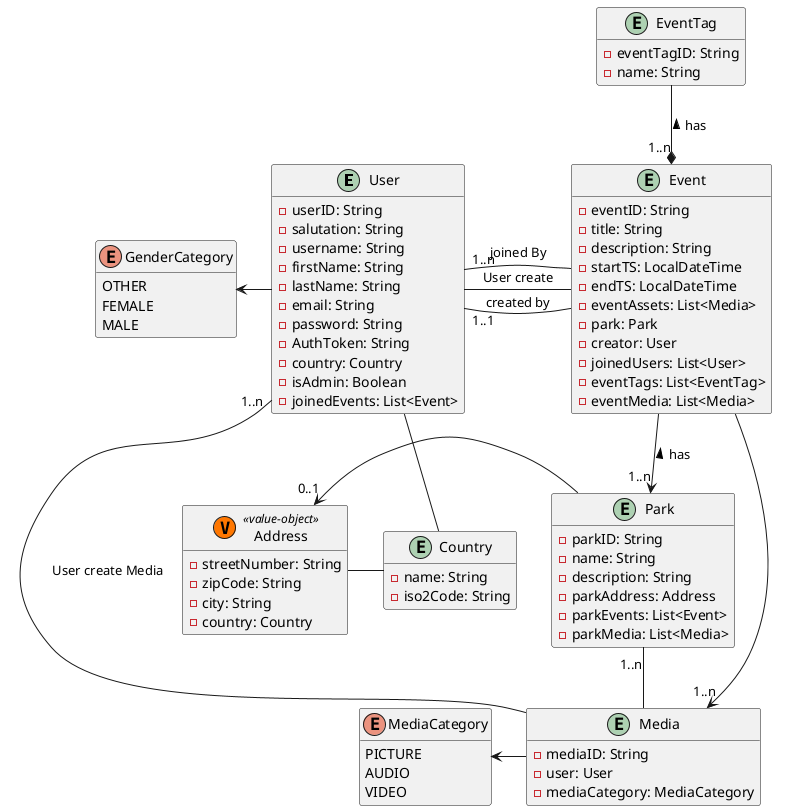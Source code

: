 @startuml
'https://plantuml.com/class-diagram

hide empty methods

entity User {
    - userID: String
    - salutation: String
    - username: String
    - firstName: String
    - lastName: String
    - email: String
    - password: String
    - AuthToken: String
    - country: Country
    - isAdmin: Boolean
    - joinedEvents: List<Event>
}

enum GenderCategory {
    OTHER
    FEMALE
    MALE
}

entity Event {
    - eventID: String
    - title: String
    - description: String
    - startTS: LocalDateTime
    - endTS: LocalDateTime
    - eventAssets: List<Media>
    - park: Park
    - creator: User
    - joinedUsers: List<User>
    - eventTags: List<EventTag>
    - eventMedia: List<Media>
}

entity EventTag {
    - eventTagID: String
    - name: String
}

entity Media {
    - mediaID: String
    - user: User
    - mediaCategory: MediaCategory
}

enum MediaCategory {
    PICTURE
    AUDIO
    VIDEO
}

entity Park {
    - parkID: String
    - name: String
    - description: String
    - parkAddress: Address
    - parkEvents: List<Event>
    - parkMedia: List<Media>
}

class Address <<(V, #FF7700) value-object>> {
    - streetNumber: String
    - zipCode: String
    - city: String
    - country: Country
}

entity Country {
    - name: String
    - iso2Code: String
}

User "1..1" -- Event : created by
Event -[hidden]- User
Event --> "1..n" Park : has <
Event -left- "1..n" User : joined By
EventTag --* "1..n" Event : has <
Media "1..n" <-- Event
User "1..n" -- Media : User create Media
User -- Event : User create
Park "1..n" -- Media
User -- Country
Address - Country
Park -left> "0..1" Address
Media -left-> MediaCategory
User -left> GenderCategory

@enduml
